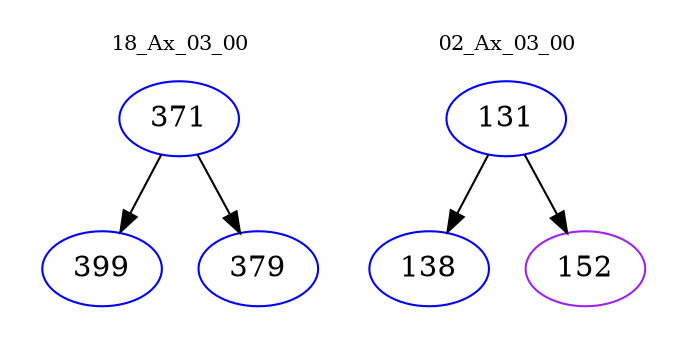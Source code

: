 digraph{
subgraph cluster_0 {
color = white
label = "18_Ax_03_00";
fontsize=10;
T0_371 [label="371", color="blue"]
T0_371 -> T0_399 [color="black"]
T0_399 [label="399", color="blue"]
T0_371 -> T0_379 [color="black"]
T0_379 [label="379", color="blue"]
}
subgraph cluster_1 {
color = white
label = "02_Ax_03_00";
fontsize=10;
T1_131 [label="131", color="blue"]
T1_131 -> T1_138 [color="black"]
T1_138 [label="138", color="blue"]
T1_131 -> T1_152 [color="black"]
T1_152 [label="152", color="purple"]
}
}
